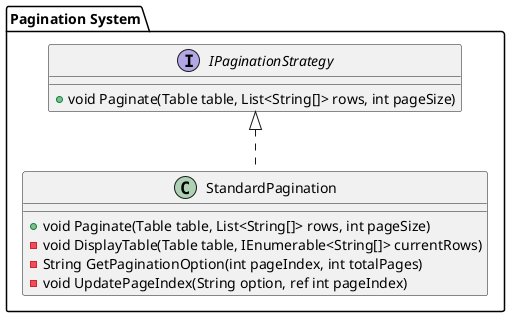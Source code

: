 @startuml Pagination System
package "Pagination System" {
    interface IPaginationStrategy {
        +void Paginate(Table table, List<String[]> rows, int pageSize)
    }

    class StandardPagination implements IPaginationStrategy {
        +void Paginate(Table table, List<String[]> rows, int pageSize)
        -void DisplayTable(Table table, IEnumerable<String[]> currentRows)
        -String GetPaginationOption(int pageIndex, int totalPages)
        -void UpdatePageIndex(String option, ref int pageIndex)
    }
}

@enduml
